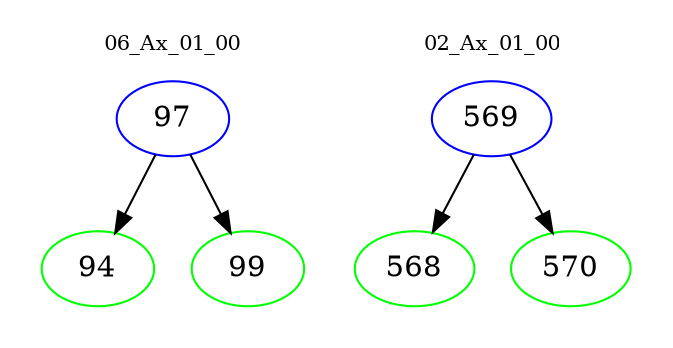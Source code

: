 digraph{
subgraph cluster_0 {
color = white
label = "06_Ax_01_00";
fontsize=10;
T0_97 [label="97", color="blue"]
T0_97 -> T0_94 [color="black"]
T0_94 [label="94", color="green"]
T0_97 -> T0_99 [color="black"]
T0_99 [label="99", color="green"]
}
subgraph cluster_1 {
color = white
label = "02_Ax_01_00";
fontsize=10;
T1_569 [label="569", color="blue"]
T1_569 -> T1_568 [color="black"]
T1_568 [label="568", color="green"]
T1_569 -> T1_570 [color="black"]
T1_570 [label="570", color="green"]
}
}
